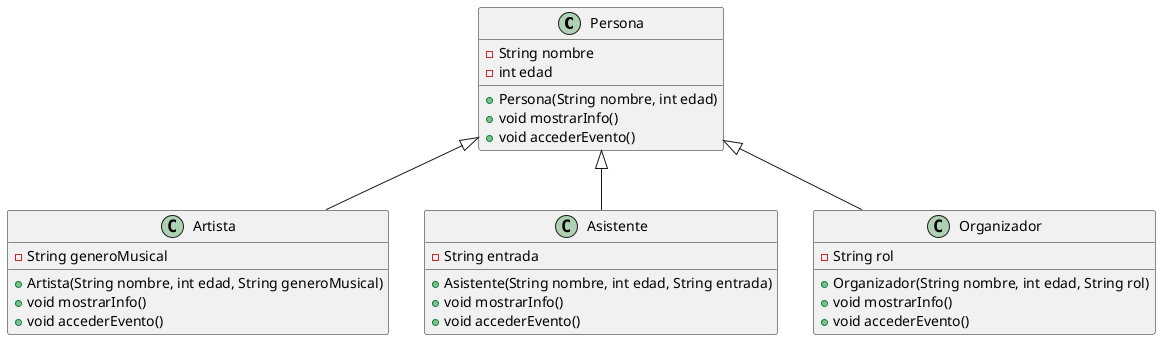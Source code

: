 @startuml
class Persona {
    - String nombre
    - int edad
    + Persona(String nombre, int edad)
    + void mostrarInfo()
    + void accederEvento()
}

class Artista {
    - String generoMusical
    + Artista(String nombre, int edad, String generoMusical)
    + void mostrarInfo()
    + void accederEvento()
}

class Asistente {
    - String entrada
    + Asistente(String nombre, int edad, String entrada)
    + void mostrarInfo()
    + void accederEvento()
}

class Organizador {
    - String rol
    + Organizador(String nombre, int edad, String rol)
    + void mostrarInfo()
    + void accederEvento()
}

Persona <|-- Artista
Persona <|-- Asistente
Persona <|-- Organizador
@enduml